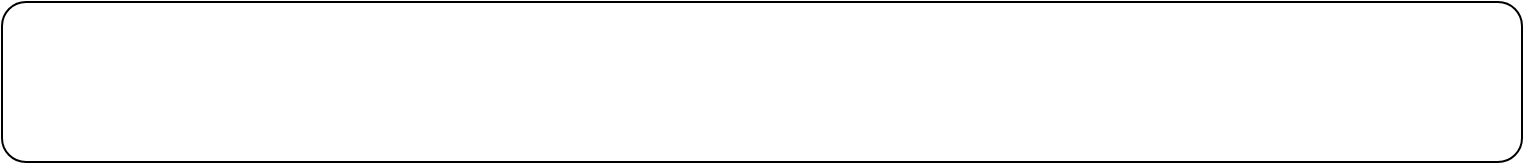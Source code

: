 <mxfile version="21.1.2" type="github">
  <diagram name="第 1 页" id="aERbTS1XuSQMkrAbpRA_">
    <mxGraphModel dx="1221" dy="751" grid="1" gridSize="10" guides="1" tooltips="1" connect="1" arrows="1" fold="1" page="1" pageScale="1" pageWidth="827" pageHeight="1169" math="0" shadow="0">
      <root>
        <mxCell id="0" />
        <mxCell id="1" parent="0" />
        <mxCell id="1gftsp3Zv8tTFMD2zvdp-1" value="" style="rounded=1;whiteSpace=wrap;html=1;" parent="1" vertex="1">
          <mxGeometry x="40" y="40" width="760" height="80" as="geometry" />
        </mxCell>
      </root>
    </mxGraphModel>
  </diagram>
</mxfile>
